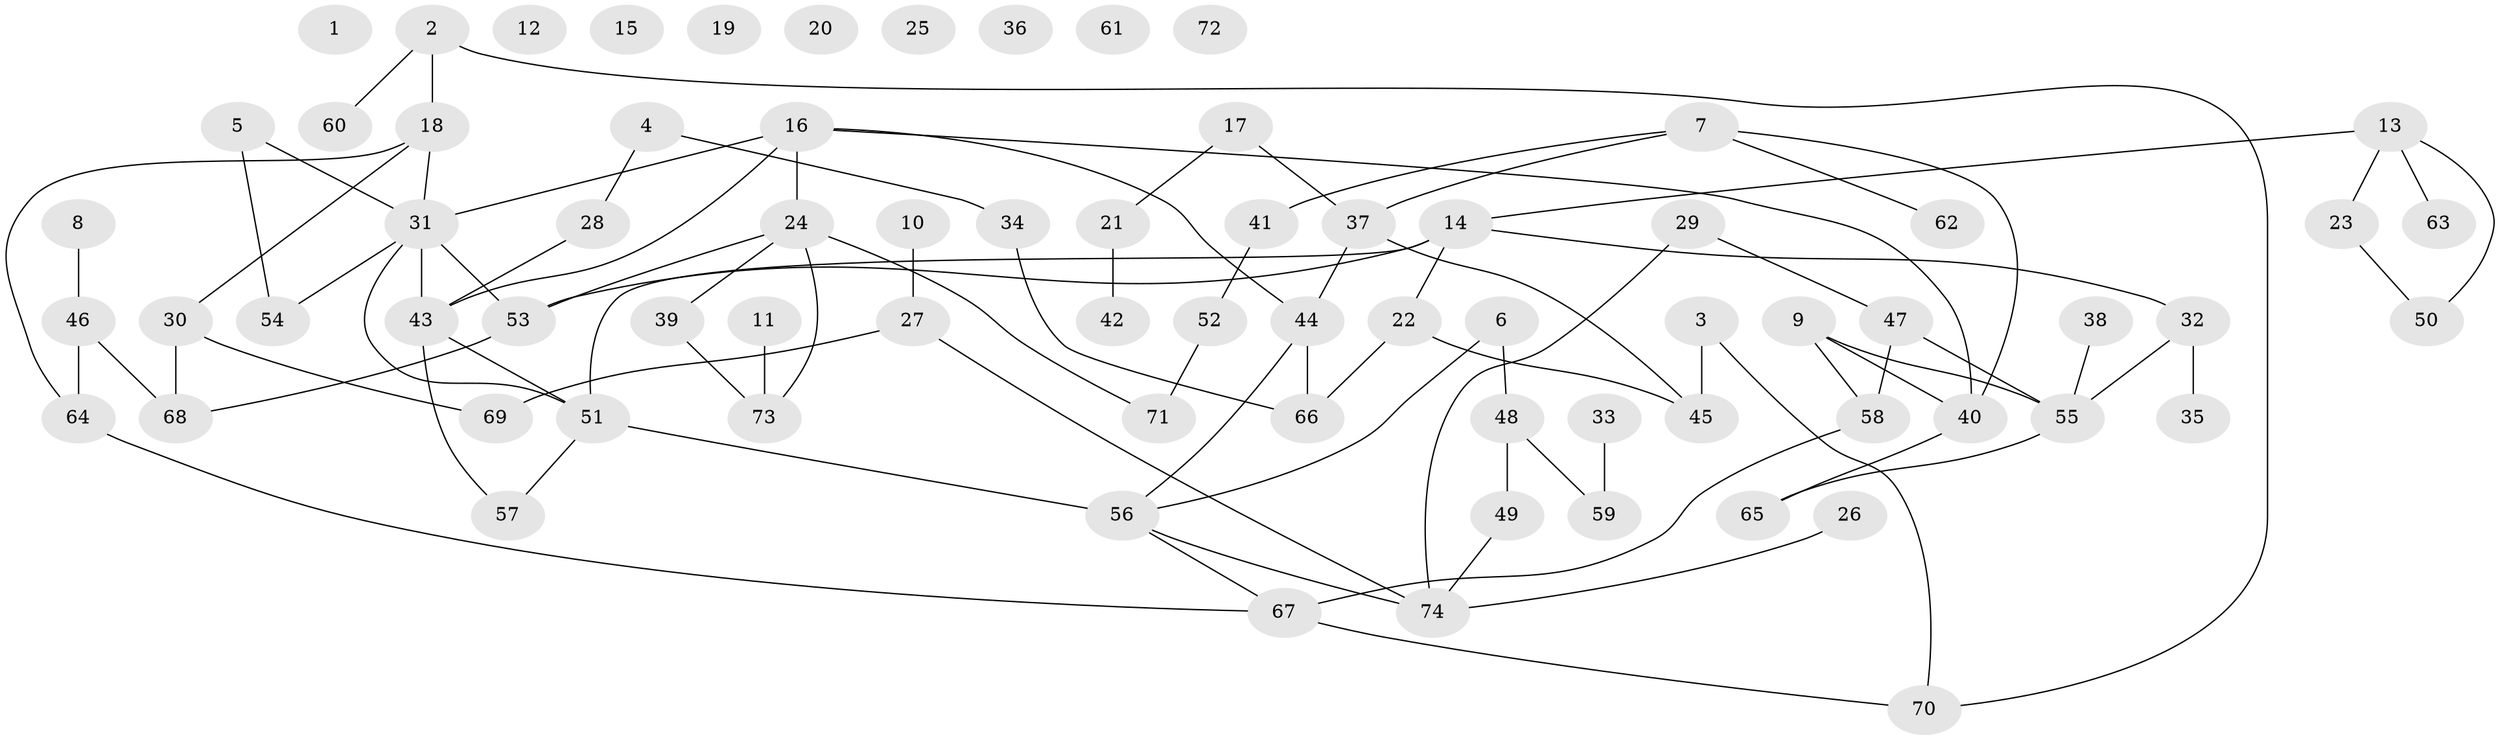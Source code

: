 // Generated by graph-tools (version 1.1) at 2025/12/03/09/25 04:12:59]
// undirected, 74 vertices, 90 edges
graph export_dot {
graph [start="1"]
  node [color=gray90,style=filled];
  1;
  2;
  3;
  4;
  5;
  6;
  7;
  8;
  9;
  10;
  11;
  12;
  13;
  14;
  15;
  16;
  17;
  18;
  19;
  20;
  21;
  22;
  23;
  24;
  25;
  26;
  27;
  28;
  29;
  30;
  31;
  32;
  33;
  34;
  35;
  36;
  37;
  38;
  39;
  40;
  41;
  42;
  43;
  44;
  45;
  46;
  47;
  48;
  49;
  50;
  51;
  52;
  53;
  54;
  55;
  56;
  57;
  58;
  59;
  60;
  61;
  62;
  63;
  64;
  65;
  66;
  67;
  68;
  69;
  70;
  71;
  72;
  73;
  74;
  2 -- 18;
  2 -- 60;
  2 -- 70;
  3 -- 45;
  3 -- 70;
  4 -- 28;
  4 -- 34;
  5 -- 31;
  5 -- 54;
  6 -- 48;
  6 -- 56;
  7 -- 37;
  7 -- 40;
  7 -- 41;
  7 -- 62;
  8 -- 46;
  9 -- 40;
  9 -- 55;
  9 -- 58;
  10 -- 27;
  11 -- 73;
  13 -- 14;
  13 -- 23;
  13 -- 50;
  13 -- 63;
  14 -- 22;
  14 -- 32;
  14 -- 51;
  14 -- 53;
  16 -- 24;
  16 -- 31;
  16 -- 40;
  16 -- 43;
  16 -- 44;
  17 -- 21;
  17 -- 37;
  18 -- 30;
  18 -- 31;
  18 -- 64;
  21 -- 42;
  22 -- 45;
  22 -- 66;
  23 -- 50;
  24 -- 39;
  24 -- 53;
  24 -- 71;
  24 -- 73;
  26 -- 74;
  27 -- 69;
  27 -- 74;
  28 -- 43;
  29 -- 47;
  29 -- 74;
  30 -- 68;
  30 -- 69;
  31 -- 43;
  31 -- 51;
  31 -- 53;
  31 -- 54;
  32 -- 35;
  32 -- 55;
  33 -- 59;
  34 -- 66;
  37 -- 44;
  37 -- 45;
  38 -- 55;
  39 -- 73;
  40 -- 65;
  41 -- 52;
  43 -- 51;
  43 -- 57;
  44 -- 56;
  44 -- 66;
  46 -- 64;
  46 -- 68;
  47 -- 55;
  47 -- 58;
  48 -- 49;
  48 -- 59;
  49 -- 74;
  51 -- 56;
  51 -- 57;
  52 -- 71;
  53 -- 68;
  55 -- 65;
  56 -- 67;
  56 -- 74;
  58 -- 67;
  64 -- 67;
  67 -- 70;
}
